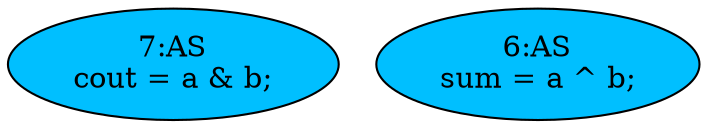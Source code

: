 strict digraph "compose( ,  )" {
	node [label="\N"];
	"7:AS"	[ast="<pyverilog.vparser.ast.Assign object at 0x7f6cd27f71d0>",
		def_var="['cout']",
		fillcolor=deepskyblue,
		label="7:AS
cout = a & b;",
		statements="[]",
		style=filled,
		typ=Assign,
		use_var="['a', 'b']"];
	"6:AS"	[ast="<pyverilog.vparser.ast.Assign object at 0x7f6cd2ab5f10>",
		def_var="['sum']",
		fillcolor=deepskyblue,
		label="6:AS
sum = a ^ b;",
		statements="[]",
		style=filled,
		typ=Assign,
		use_var="['a', 'b']"];
}
